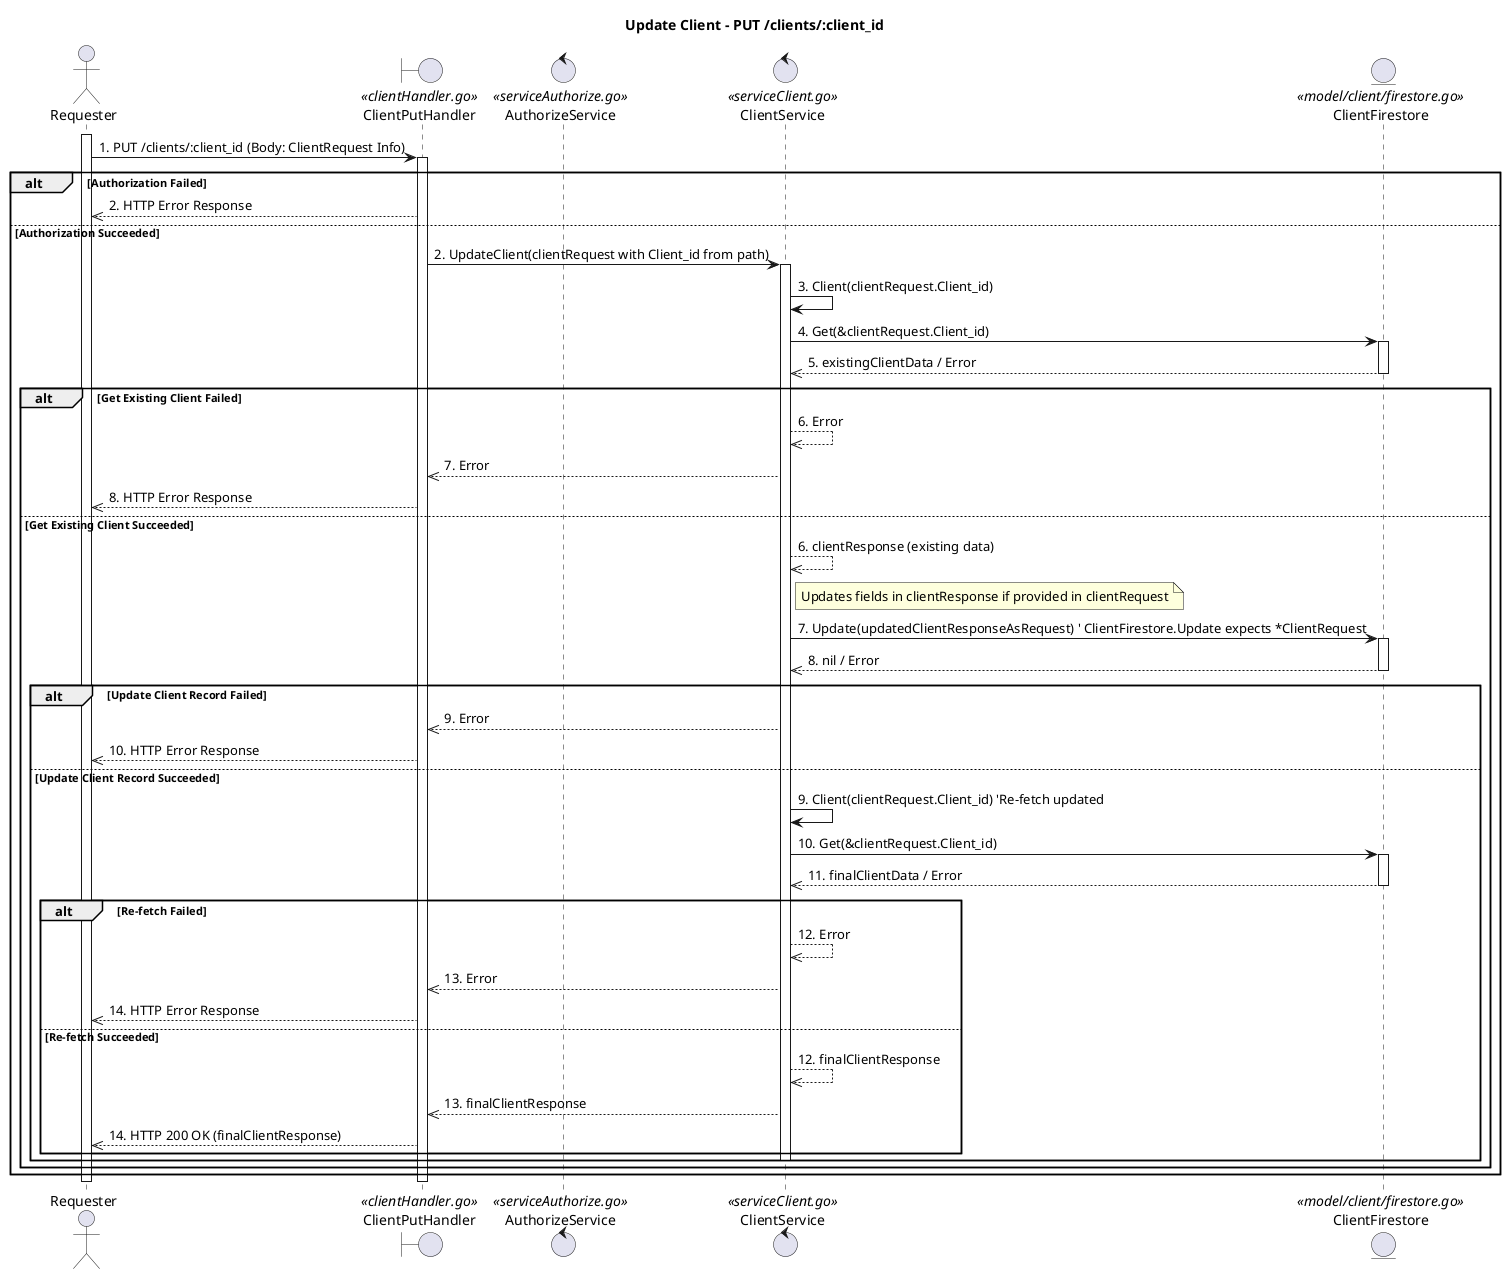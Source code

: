 @startuml
title Update Client - PUT /clients/:client_id

actor Requester
boundary ClientPutHandler <<clientHandler.go>>
control AuthorizeService <<serviceAuthorize.go>>
control ClientService <<serviceClient.go>>
entity ClientFirestore <<model/client/firestore.go>>

activate Requester
Requester -> ClientPutHandler : 1. PUT /clients/:client_id (Body: ClientRequest Info)
activate ClientPutHandler


alt Authorization Failed
    ClientPutHandler -->> Requester : 2. HTTP Error Response
else Authorization Succeeded
    ClientPutHandler -> ClientService : 2. UpdateClient(clientRequest with Client_id from path)
    activate ClientService
    ClientService -> ClientService : 3. Client(clientRequest.Client_id)
    ClientService -> ClientFirestore : 4. Get(&clientRequest.Client_id)
    activate ClientFirestore
    ClientFirestore -->> ClientService : 5. existingClientData / Error
    deactivate ClientFirestore
    
    alt Get Existing Client Failed
        ClientService -->> ClientService : 6. Error
        ClientService -->> ClientPutHandler : 7. Error
        ClientPutHandler -->> Requester : 8. HTTP Error Response
    else Get Existing Client Succeeded
        ClientService -->> ClientService : 6. clientResponse (existing data)
        note right of ClientService : Updates fields in clientResponse if provided in clientRequest
        ClientService -> ClientFirestore : 7. Update(updatedClientResponseAsRequest) ' ClientFirestore.Update expects *ClientRequest
        activate ClientFirestore
        ClientFirestore -->> ClientService : 8. nil / Error
        deactivate ClientFirestore
        
        alt Update Client Record Failed
            ClientService -->> ClientPutHandler : 9. Error
            ClientPutHandler -->> Requester : 10. HTTP Error Response
        else Update Client Record Succeeded
            ClientService -> ClientService : 9. Client(clientRequest.Client_id) 'Re-fetch updated
            ClientService -> ClientFirestore : 10. Get(&clientRequest.Client_id)
            activate ClientFirestore
            ClientFirestore -->> ClientService : 11. finalClientData / Error
            deactivate ClientFirestore
            
            alt Re-fetch Failed
                 ClientService -->> ClientService : 12. Error
                 ClientService -->> ClientPutHandler : 13. Error
                 ClientPutHandler -->> Requester : 14. HTTP Error Response
            else Re-fetch Succeeded
                 ClientService -->> ClientService : 12. finalClientResponse
                 ClientService -->> ClientPutHandler : 13. finalClientResponse
                 
                 ClientPutHandler -->> Requester : 14. HTTP 200 OK (finalClientResponse)
            end
            deactivate ClientService
        end
    end
end
deactivate ClientPutHandler
deactivate Requester
@enduml